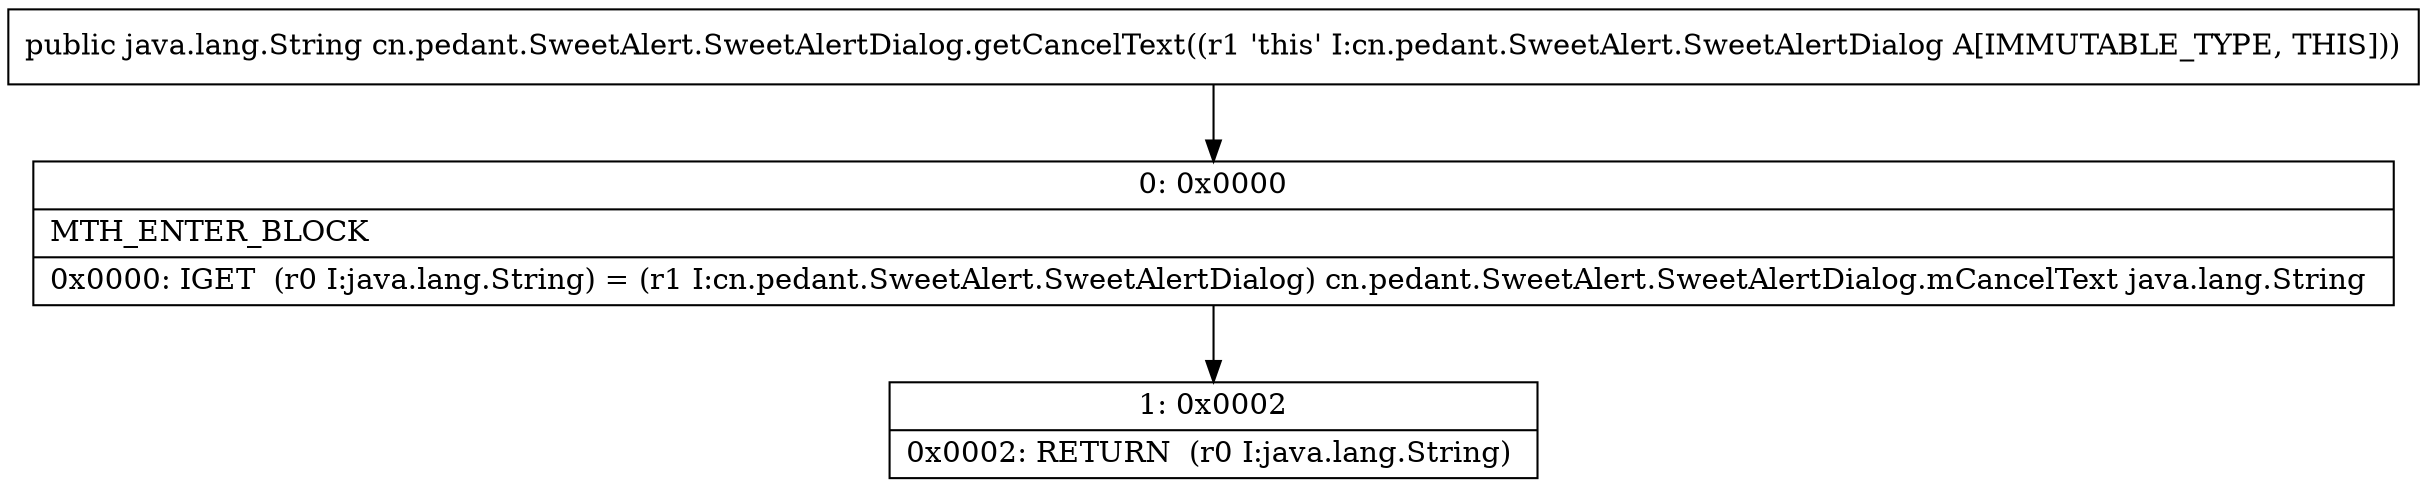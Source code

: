 digraph "CFG forcn.pedant.SweetAlert.SweetAlertDialog.getCancelText()Ljava\/lang\/String;" {
Node_0 [shape=record,label="{0\:\ 0x0000|MTH_ENTER_BLOCK\l|0x0000: IGET  (r0 I:java.lang.String) = (r1 I:cn.pedant.SweetAlert.SweetAlertDialog) cn.pedant.SweetAlert.SweetAlertDialog.mCancelText java.lang.String \l}"];
Node_1 [shape=record,label="{1\:\ 0x0002|0x0002: RETURN  (r0 I:java.lang.String) \l}"];
MethodNode[shape=record,label="{public java.lang.String cn.pedant.SweetAlert.SweetAlertDialog.getCancelText((r1 'this' I:cn.pedant.SweetAlert.SweetAlertDialog A[IMMUTABLE_TYPE, THIS])) }"];
MethodNode -> Node_0;
Node_0 -> Node_1;
}

